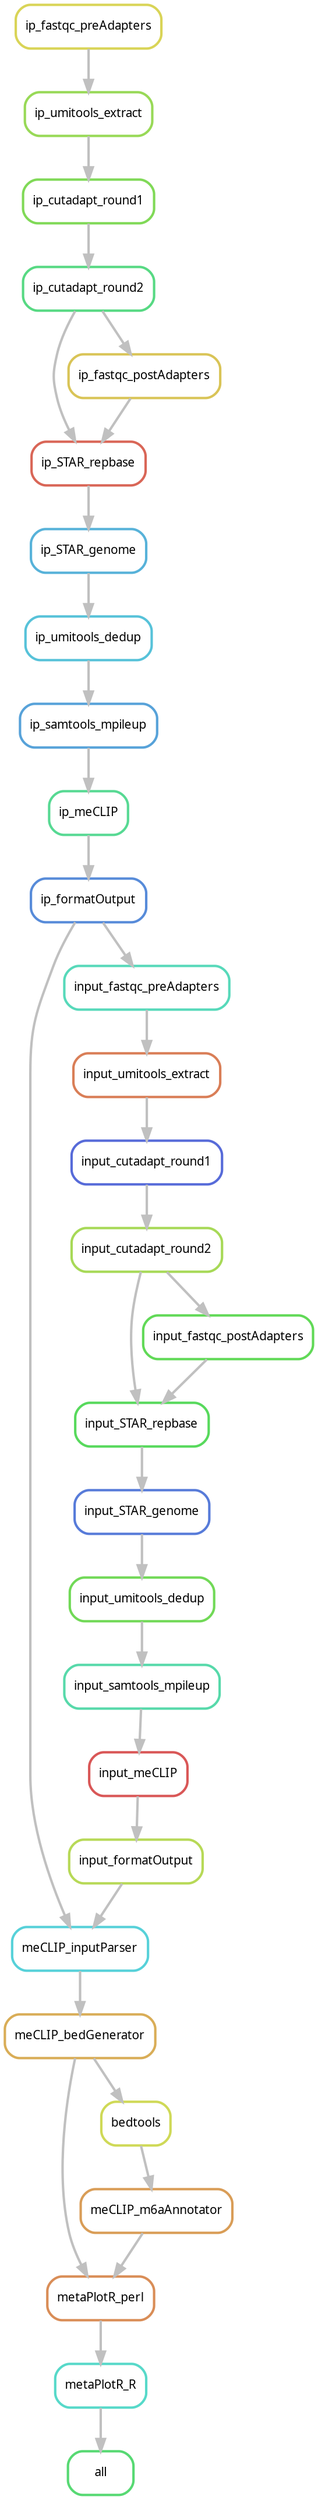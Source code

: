 digraph snakemake_dag {
    graph[bgcolor=white, margin=0];
    node[shape=box, style=rounded, fontname=sans,                 fontsize=10, penwidth=2];
    edge[penwidth=2, color=grey];
	0[label = "all", color = "0.37 0.6 0.85", style="rounded"];
	1[label = "metaPlotR_R", color = "0.48 0.6 0.85", style="rounded"];
	2[label = "metaPlotR_perl", color = "0.07 0.6 0.85", style="rounded"];
	3[label = "meCLIP_bedGenerator", color = "0.11 0.6 0.85", style="rounded"];
	4[label = "meCLIP_inputParser", color = "0.51 0.6 0.85", style="rounded"];
	5[label = "ip_formatOutput", color = "0.60 0.6 0.85", style="rounded"];
	6[label = "ip_meCLIP", color = "0.41 0.6 0.85", style="rounded"];
	7[label = "ip_samtools_mpileup", color = "0.57 0.6 0.85", style="rounded"];
	8[label = "ip_umitools_dedup", color = "0.53 0.6 0.85", style="rounded"];
	9[label = "ip_STAR_genome", color = "0.55 0.6 0.85", style="rounded"];
	10[label = "ip_STAR_repbase", color = "0.02 0.6 0.85", style="rounded"];
	11[label = "ip_cutadapt_round2", color = "0.39 0.6 0.85", style="rounded"];
	12[label = "ip_cutadapt_round1", color = "0.28 0.6 0.85", style="rounded"];
	13[label = "ip_umitools_extract", color = "0.25 0.6 0.85", style="rounded"];
	14[label = "ip_fastqc_preAdapters", color = "0.16 0.6 0.85", style="rounded"];
	15[label = "ip_fastqc_postAdapters", color = "0.14 0.6 0.85", style="rounded"];
	16[label = "input_formatOutput", color = "0.21 0.6 0.85", style="rounded"];
	17[label = "input_meCLIP", color = "0.00 0.6 0.85", style="rounded"];
	18[label = "input_samtools_mpileup", color = "0.44 0.6 0.85", style="rounded"];
	19[label = "input_umitools_dedup", color = "0.30 0.6 0.85", style="rounded"];
	20[label = "input_STAR_genome", color = "0.62 0.6 0.85", style="rounded"];
	21[label = "input_STAR_repbase", color = "0.34 0.6 0.85", style="rounded"];
	22[label = "input_cutadapt_round2", color = "0.23 0.6 0.85", style="rounded"];
	23[label = "input_cutadapt_round1", color = "0.64 0.6 0.85", style="rounded"];
	24[label = "input_umitools_extract", color = "0.05 0.6 0.85", style="rounded"];
	25[label = "input_fastqc_preAdapters", color = "0.46 0.6 0.85", style="rounded"];
	26[label = "input_fastqc_postAdapters", color = "0.32 0.6 0.85", style="rounded"];
	27[label = "meCLIP_m6aAnnotator", color = "0.09 0.6 0.85", style="rounded"];
	28[label = "bedtools", color = "0.18 0.6 0.85", style="rounded"];
	1 -> 0
	2 -> 1
	3 -> 2
	27 -> 2
	4 -> 3
	5 -> 4
	16 -> 4
	6 -> 5
	7 -> 6
	8 -> 7
	9 -> 8
	10 -> 9
	11 -> 10
	15 -> 10
	12 -> 11
	13 -> 12
	14 -> 13
	11 -> 15
	17 -> 16
	18 -> 17
	19 -> 18
	20 -> 19
	21 -> 20
	22 -> 21
	26 -> 21
	23 -> 22
	24 -> 23
	25 -> 24
	5 -> 25
	22 -> 26
	28 -> 27
	3 -> 28
}            
